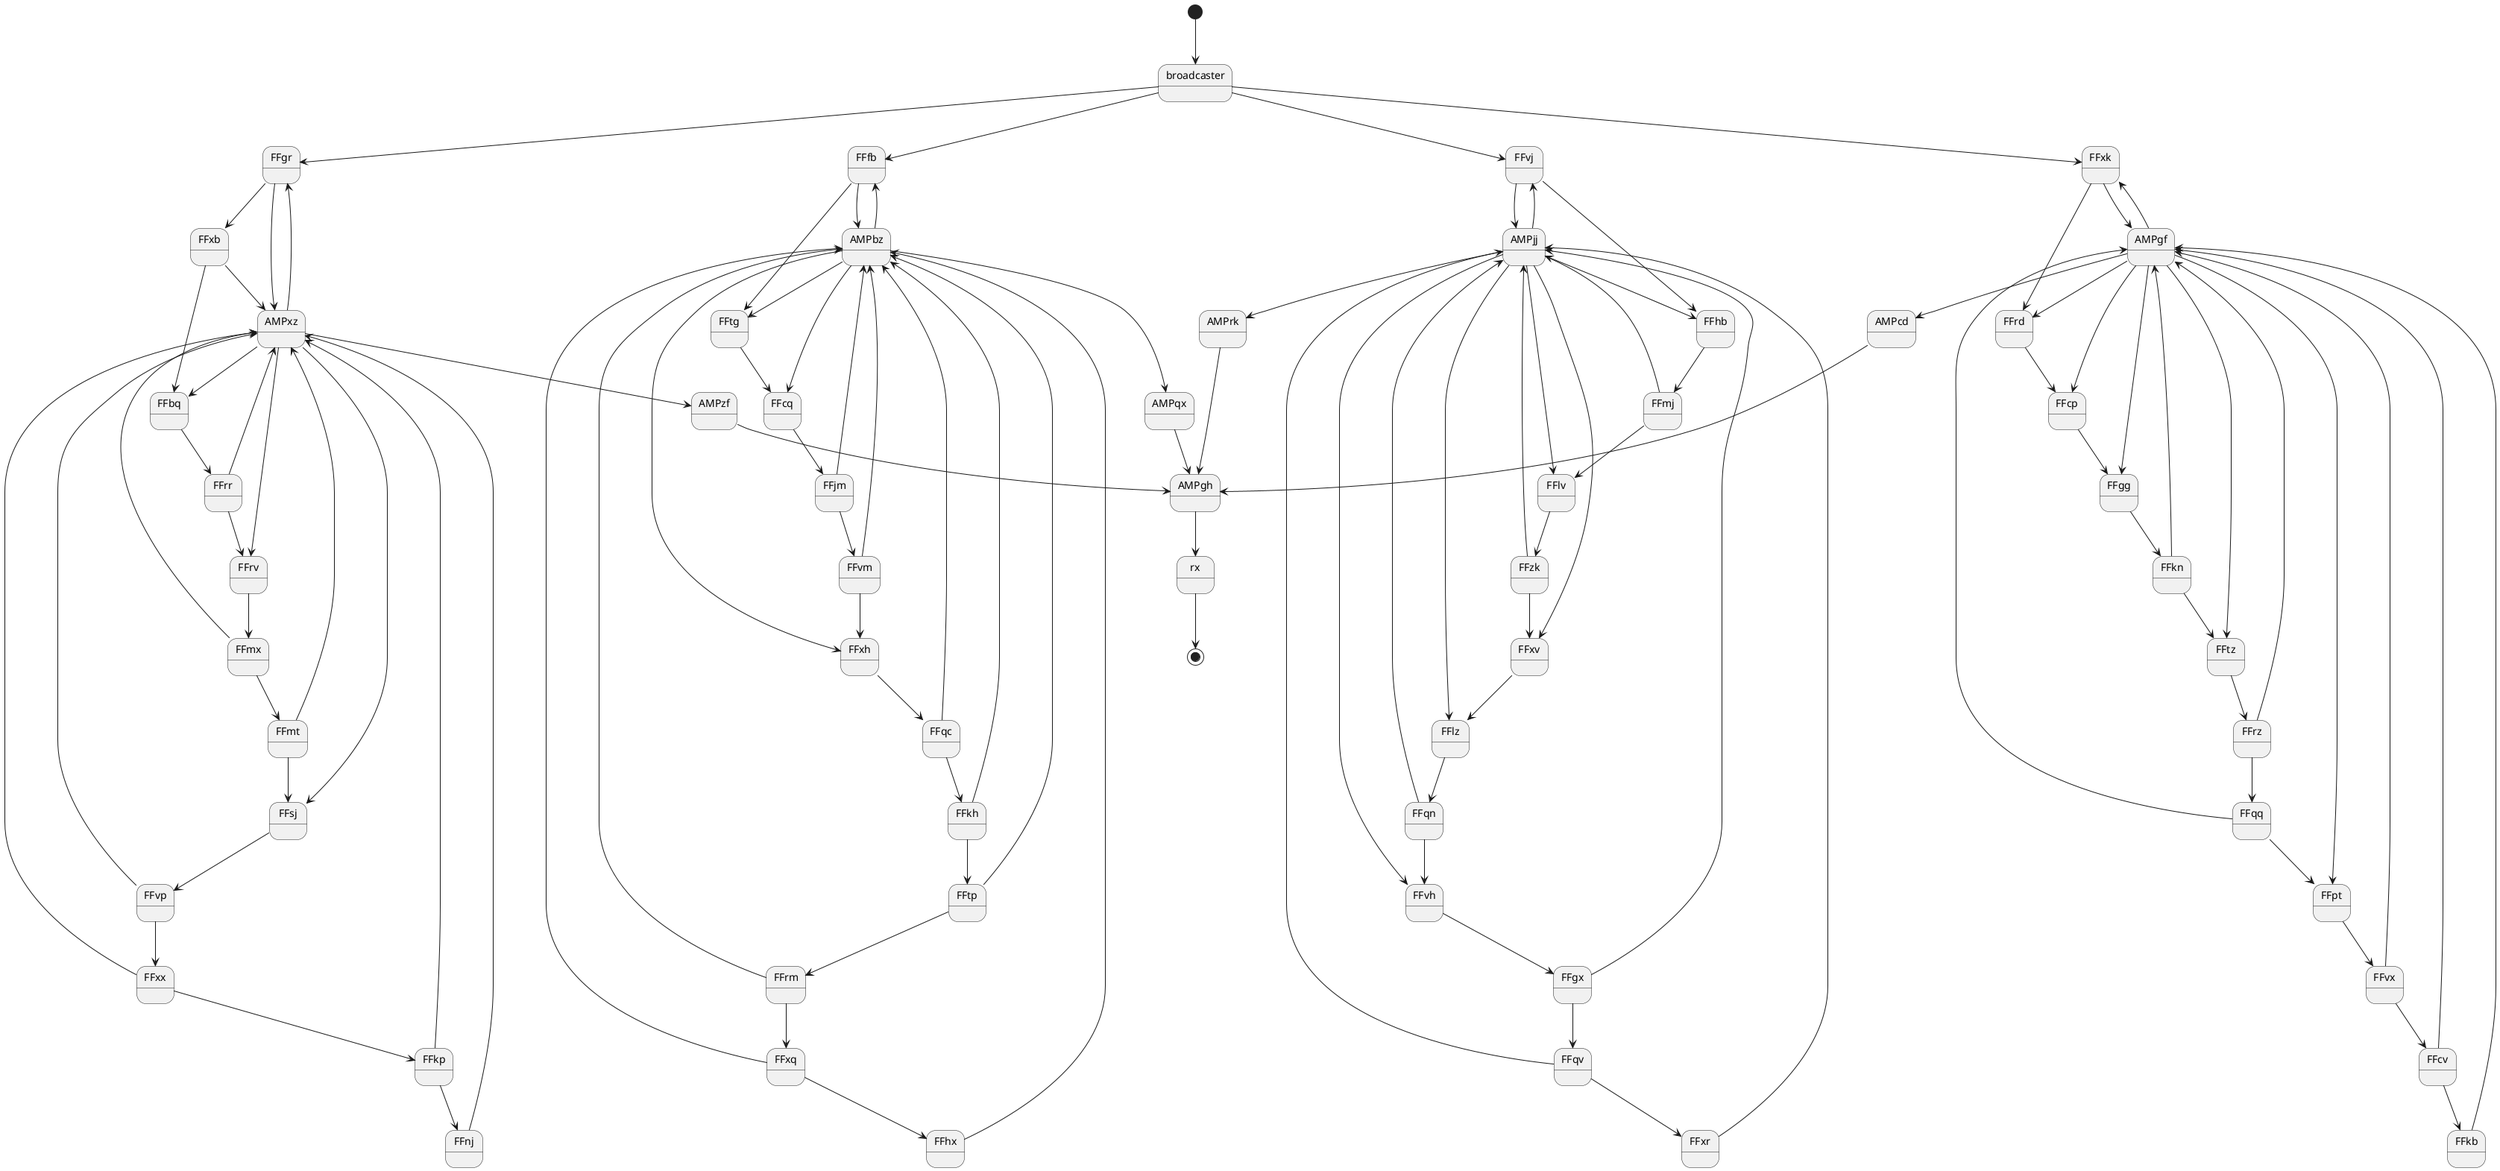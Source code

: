 @startuml
[*] --> broadcaster
rx --> [*]
FFxx --> FFkp
FFxx --> AMPxz
AMPxz --> FFbq
AMPxz --> FFgr
AMPxz --> FFsj
AMPxz --> FFrv
AMPxz --> AMPzf
FFpt --> FFvx
broadcaster --> FFfb
broadcaster --> FFxk
broadcaster --> FFgr
broadcaster --> FFvj
FFtz --> FFrz
FFlv --> FFzk
FFlz --> FFqn
FFhx --> AMPbz
FFqc --> FFkh
FFqc --> AMPbz
FFmj --> AMPjj
FFmj --> FFlv
FFqn --> FFvh
FFqn --> AMPjj
FFqq --> FFpt
FFqq --> AMPgf
FFqv --> FFxr
FFqv --> AMPjj
FFmt --> FFsj
FFmt --> AMPxz
AMPqx --> AMPgh
FFmx --> FFmt
FFmx --> AMPxz
AMPzf --> AMPgh
FFzk --> AMPjj
FFzk --> FFxv
FFrd --> FFcp
FFvh --> FFgx
FFvj --> FFhb
FFvj --> AMPjj
FFvm --> AMPbz
FFvm --> FFxh
AMPrk --> AMPgh
FFvp --> AMPxz
FFvp --> FFxx
FFrm --> AMPbz
FFrm --> FFxq
FFfb --> AMPbz
FFfb --> FFtg
FFnj --> AMPxz
AMPjj --> FFhb
AMPjj --> FFlz
AMPjj --> AMPrk
AMPjj --> FFxv
AMPjj --> FFvj
AMPjj --> FFvh
AMPjj --> FFlv
FFrr --> FFrv
FFrr --> AMPxz
FFvx --> AMPgf
FFvx --> FFcv
FFjm --> FFvm
FFjm --> AMPbz
FFrv --> FFmx
FFrz --> FFqq
FFrz --> AMPgf
FFbq --> FFrr
FFsj --> FFvp
FFkb --> AMPgf
AMPbz --> AMPqx
AMPbz --> FFcq
AMPbz --> FFxh
AMPbz --> FFfb
AMPbz --> FFtg
FFkh --> FFtp
FFkh --> AMPbz
AMPgf --> FFtz
AMPgf --> AMPcd
AMPgf --> FFrd
AMPgf --> FFxk
AMPgf --> FFpt
AMPgf --> FFcp
AMPgf --> FFgg
FFgg --> FFkn
AMPgh --> rx
AMPcd --> AMPgh
FFkn --> AMPgf
FFkn --> FFtz
FFkp --> AMPxz
FFkp --> FFnj
FFxb --> AMPxz
FFxb --> FFbq
FFgr --> AMPxz
FFgr --> FFxb
FFcp --> FFgg
FFcq --> FFjm
FFxh --> FFqc
FFgx --> AMPjj
FFgx --> FFqv
FFtg --> FFcq
FFxk --> AMPgf
FFxk --> FFrd
FFcv --> AMPgf
FFcv --> FFkb
FFxq --> AMPbz
FFxq --> FFhx
FFhb --> FFmj
FFxr --> AMPjj
FFtp --> FFrm
FFtp --> AMPbz
FFxv --> FFlz
@enduml
